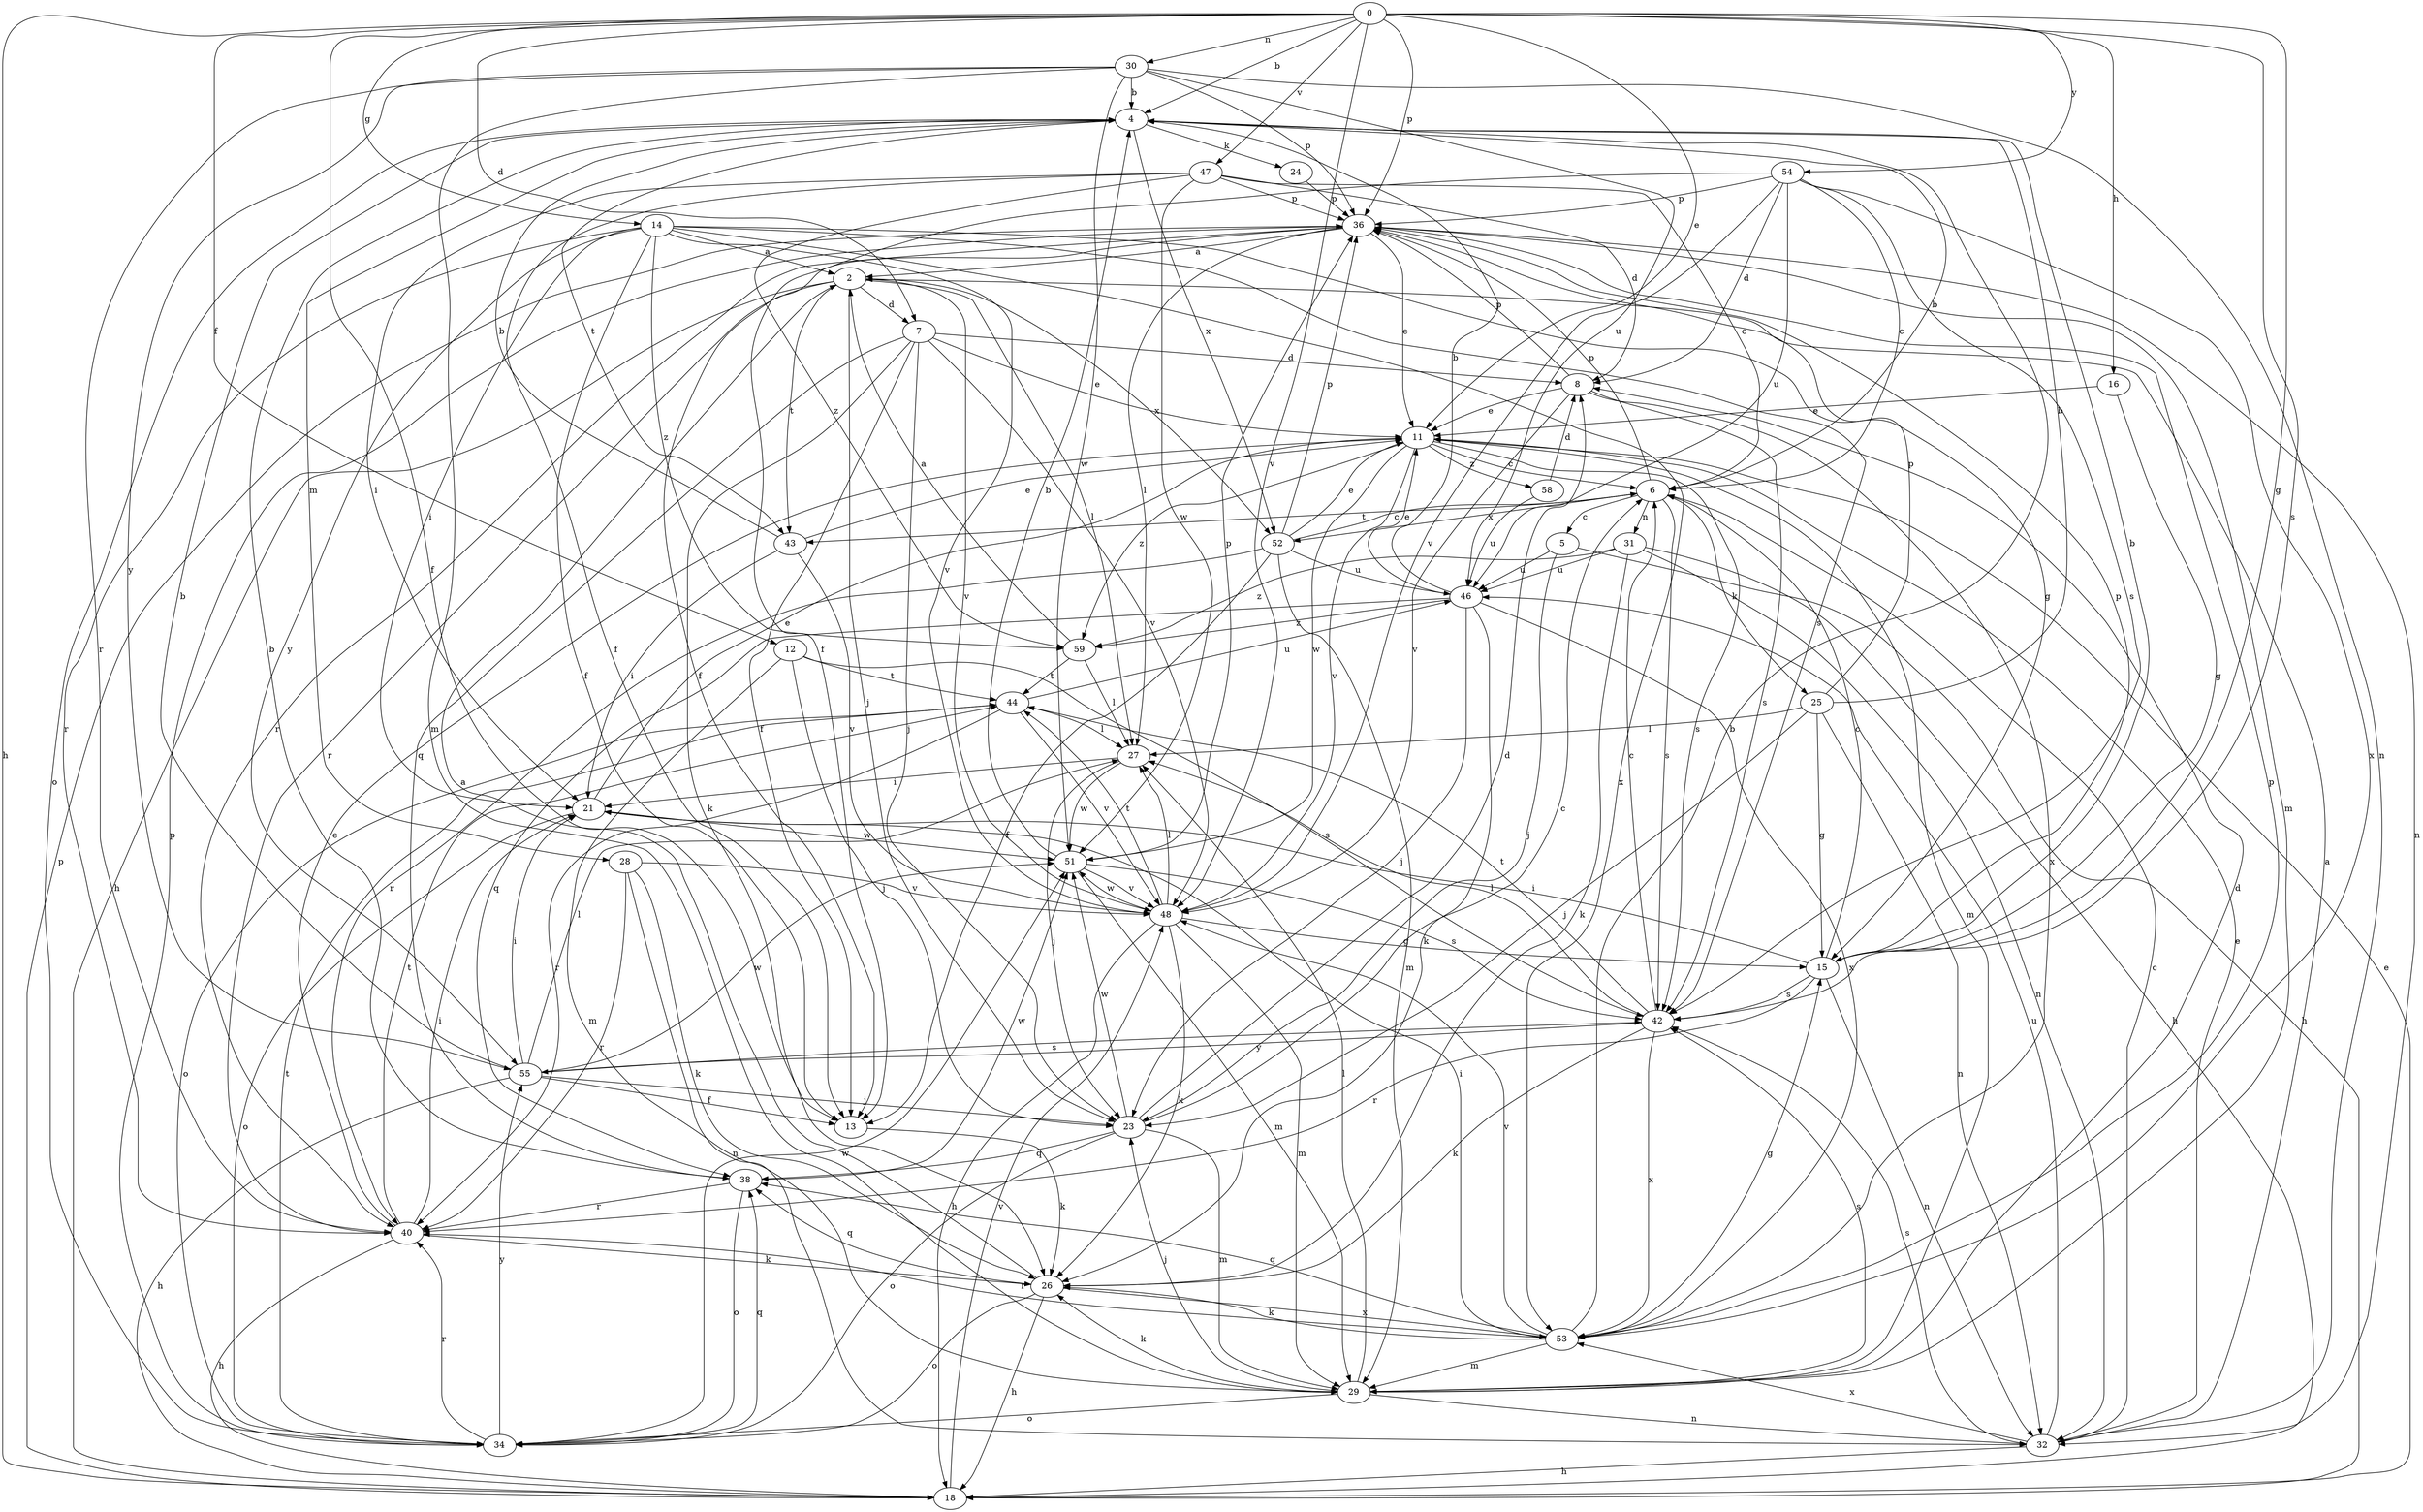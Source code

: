 strict digraph  {
0;
2;
4;
5;
6;
7;
8;
11;
12;
13;
14;
15;
16;
18;
21;
23;
24;
25;
26;
27;
28;
29;
30;
31;
32;
34;
36;
38;
40;
42;
43;
44;
46;
47;
48;
51;
52;
53;
54;
55;
58;
59;
0 -> 4  [label=b];
0 -> 7  [label=d];
0 -> 11  [label=e];
0 -> 12  [label=f];
0 -> 13  [label=f];
0 -> 14  [label=g];
0 -> 15  [label=g];
0 -> 16  [label=h];
0 -> 18  [label=h];
0 -> 30  [label=n];
0 -> 36  [label=p];
0 -> 42  [label=s];
0 -> 47  [label=v];
0 -> 48  [label=v];
0 -> 54  [label=y];
2 -> 7  [label=d];
2 -> 18  [label=h];
2 -> 23  [label=j];
2 -> 27  [label=l];
2 -> 40  [label=r];
2 -> 43  [label=t];
2 -> 48  [label=v];
2 -> 52  [label=x];
4 -> 24  [label=k];
4 -> 28  [label=m];
4 -> 34  [label=o];
4 -> 43  [label=t];
4 -> 52  [label=x];
5 -> 18  [label=h];
5 -> 23  [label=j];
5 -> 46  [label=u];
6 -> 4  [label=b];
6 -> 5  [label=c];
6 -> 25  [label=k];
6 -> 31  [label=n];
6 -> 36  [label=p];
6 -> 42  [label=s];
6 -> 43  [label=t];
6 -> 52  [label=x];
7 -> 8  [label=d];
7 -> 11  [label=e];
7 -> 13  [label=f];
7 -> 23  [label=j];
7 -> 26  [label=k];
7 -> 38  [label=q];
7 -> 48  [label=v];
8 -> 11  [label=e];
8 -> 36  [label=p];
8 -> 42  [label=s];
8 -> 48  [label=v];
8 -> 53  [label=x];
11 -> 6  [label=c];
11 -> 29  [label=m];
11 -> 42  [label=s];
11 -> 48  [label=v];
11 -> 51  [label=w];
11 -> 58  [label=z];
11 -> 59  [label=z];
12 -> 23  [label=j];
12 -> 29  [label=m];
12 -> 42  [label=s];
12 -> 44  [label=t];
13 -> 26  [label=k];
14 -> 2  [label=a];
14 -> 13  [label=f];
14 -> 15  [label=g];
14 -> 21  [label=i];
14 -> 40  [label=r];
14 -> 42  [label=s];
14 -> 48  [label=v];
14 -> 53  [label=x];
14 -> 55  [label=y];
14 -> 59  [label=z];
15 -> 4  [label=b];
15 -> 6  [label=c];
15 -> 21  [label=i];
15 -> 32  [label=n];
15 -> 36  [label=p];
15 -> 40  [label=r];
15 -> 42  [label=s];
16 -> 11  [label=e];
16 -> 15  [label=g];
18 -> 11  [label=e];
18 -> 36  [label=p];
18 -> 48  [label=v];
21 -> 11  [label=e];
21 -> 34  [label=o];
21 -> 51  [label=w];
23 -> 6  [label=c];
23 -> 8  [label=d];
23 -> 29  [label=m];
23 -> 34  [label=o];
23 -> 38  [label=q];
23 -> 51  [label=w];
24 -> 36  [label=p];
25 -> 4  [label=b];
25 -> 15  [label=g];
25 -> 23  [label=j];
25 -> 27  [label=l];
25 -> 32  [label=n];
25 -> 36  [label=p];
26 -> 2  [label=a];
26 -> 18  [label=h];
26 -> 34  [label=o];
26 -> 38  [label=q];
26 -> 53  [label=x];
27 -> 21  [label=i];
27 -> 23  [label=j];
27 -> 51  [label=w];
28 -> 26  [label=k];
28 -> 32  [label=n];
28 -> 40  [label=r];
28 -> 48  [label=v];
29 -> 8  [label=d];
29 -> 23  [label=j];
29 -> 26  [label=k];
29 -> 27  [label=l];
29 -> 32  [label=n];
29 -> 34  [label=o];
29 -> 42  [label=s];
30 -> 4  [label=b];
30 -> 29  [label=m];
30 -> 32  [label=n];
30 -> 36  [label=p];
30 -> 40  [label=r];
30 -> 46  [label=u];
30 -> 51  [label=w];
30 -> 55  [label=y];
31 -> 18  [label=h];
31 -> 26  [label=k];
31 -> 32  [label=n];
31 -> 46  [label=u];
31 -> 59  [label=z];
32 -> 2  [label=a];
32 -> 6  [label=c];
32 -> 11  [label=e];
32 -> 18  [label=h];
32 -> 42  [label=s];
32 -> 46  [label=u];
32 -> 53  [label=x];
34 -> 36  [label=p];
34 -> 38  [label=q];
34 -> 40  [label=r];
34 -> 44  [label=t];
34 -> 51  [label=w];
34 -> 55  [label=y];
36 -> 2  [label=a];
36 -> 11  [label=e];
36 -> 13  [label=f];
36 -> 27  [label=l];
36 -> 29  [label=m];
36 -> 32  [label=n];
36 -> 40  [label=r];
38 -> 4  [label=b];
38 -> 34  [label=o];
38 -> 40  [label=r];
38 -> 51  [label=w];
40 -> 11  [label=e];
40 -> 18  [label=h];
40 -> 21  [label=i];
40 -> 26  [label=k];
40 -> 44  [label=t];
42 -> 6  [label=c];
42 -> 26  [label=k];
42 -> 27  [label=l];
42 -> 44  [label=t];
42 -> 53  [label=x];
42 -> 55  [label=y];
43 -> 4  [label=b];
43 -> 11  [label=e];
43 -> 21  [label=i];
43 -> 48  [label=v];
44 -> 27  [label=l];
44 -> 34  [label=o];
44 -> 40  [label=r];
44 -> 46  [label=u];
44 -> 48  [label=v];
46 -> 4  [label=b];
46 -> 11  [label=e];
46 -> 23  [label=j];
46 -> 26  [label=k];
46 -> 38  [label=q];
46 -> 53  [label=x];
46 -> 59  [label=z];
47 -> 6  [label=c];
47 -> 8  [label=d];
47 -> 13  [label=f];
47 -> 21  [label=i];
47 -> 36  [label=p];
47 -> 51  [label=w];
47 -> 59  [label=z];
48 -> 15  [label=g];
48 -> 18  [label=h];
48 -> 26  [label=k];
48 -> 27  [label=l];
48 -> 29  [label=m];
48 -> 44  [label=t];
48 -> 51  [label=w];
51 -> 4  [label=b];
51 -> 29  [label=m];
51 -> 36  [label=p];
51 -> 42  [label=s];
51 -> 48  [label=v];
52 -> 6  [label=c];
52 -> 11  [label=e];
52 -> 13  [label=f];
52 -> 29  [label=m];
52 -> 36  [label=p];
52 -> 40  [label=r];
52 -> 46  [label=u];
53 -> 4  [label=b];
53 -> 15  [label=g];
53 -> 21  [label=i];
53 -> 26  [label=k];
53 -> 29  [label=m];
53 -> 36  [label=p];
53 -> 38  [label=q];
53 -> 40  [label=r];
53 -> 48  [label=v];
54 -> 6  [label=c];
54 -> 8  [label=d];
54 -> 13  [label=f];
54 -> 36  [label=p];
54 -> 42  [label=s];
54 -> 46  [label=u];
54 -> 48  [label=v];
54 -> 53  [label=x];
55 -> 4  [label=b];
55 -> 13  [label=f];
55 -> 18  [label=h];
55 -> 21  [label=i];
55 -> 23  [label=j];
55 -> 27  [label=l];
55 -> 42  [label=s];
55 -> 51  [label=w];
58 -> 8  [label=d];
58 -> 46  [label=u];
59 -> 2  [label=a];
59 -> 27  [label=l];
59 -> 44  [label=t];
}
